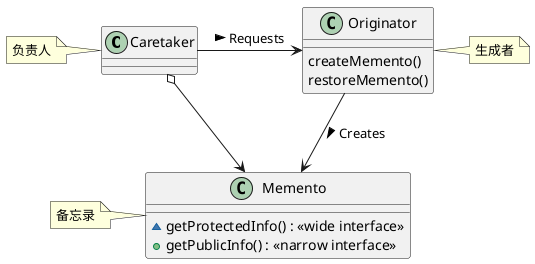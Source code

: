 @startuml

class Caretaker
class Originator {
    createMemento()
    restoreMemento()
}
class Memento {
    ~ getProtectedInfo() : <<wide interface>>
    + getPublicInfo() : <<narrow interface>>
}

Caretaker -right-> Originator : Requests >
Caretaker o--> Memento
Originator --> Memento : Creates >

note left of Caretaker : 负责人
note right of Originator : 生成者
note left of Memento : 备忘录

@enduml
